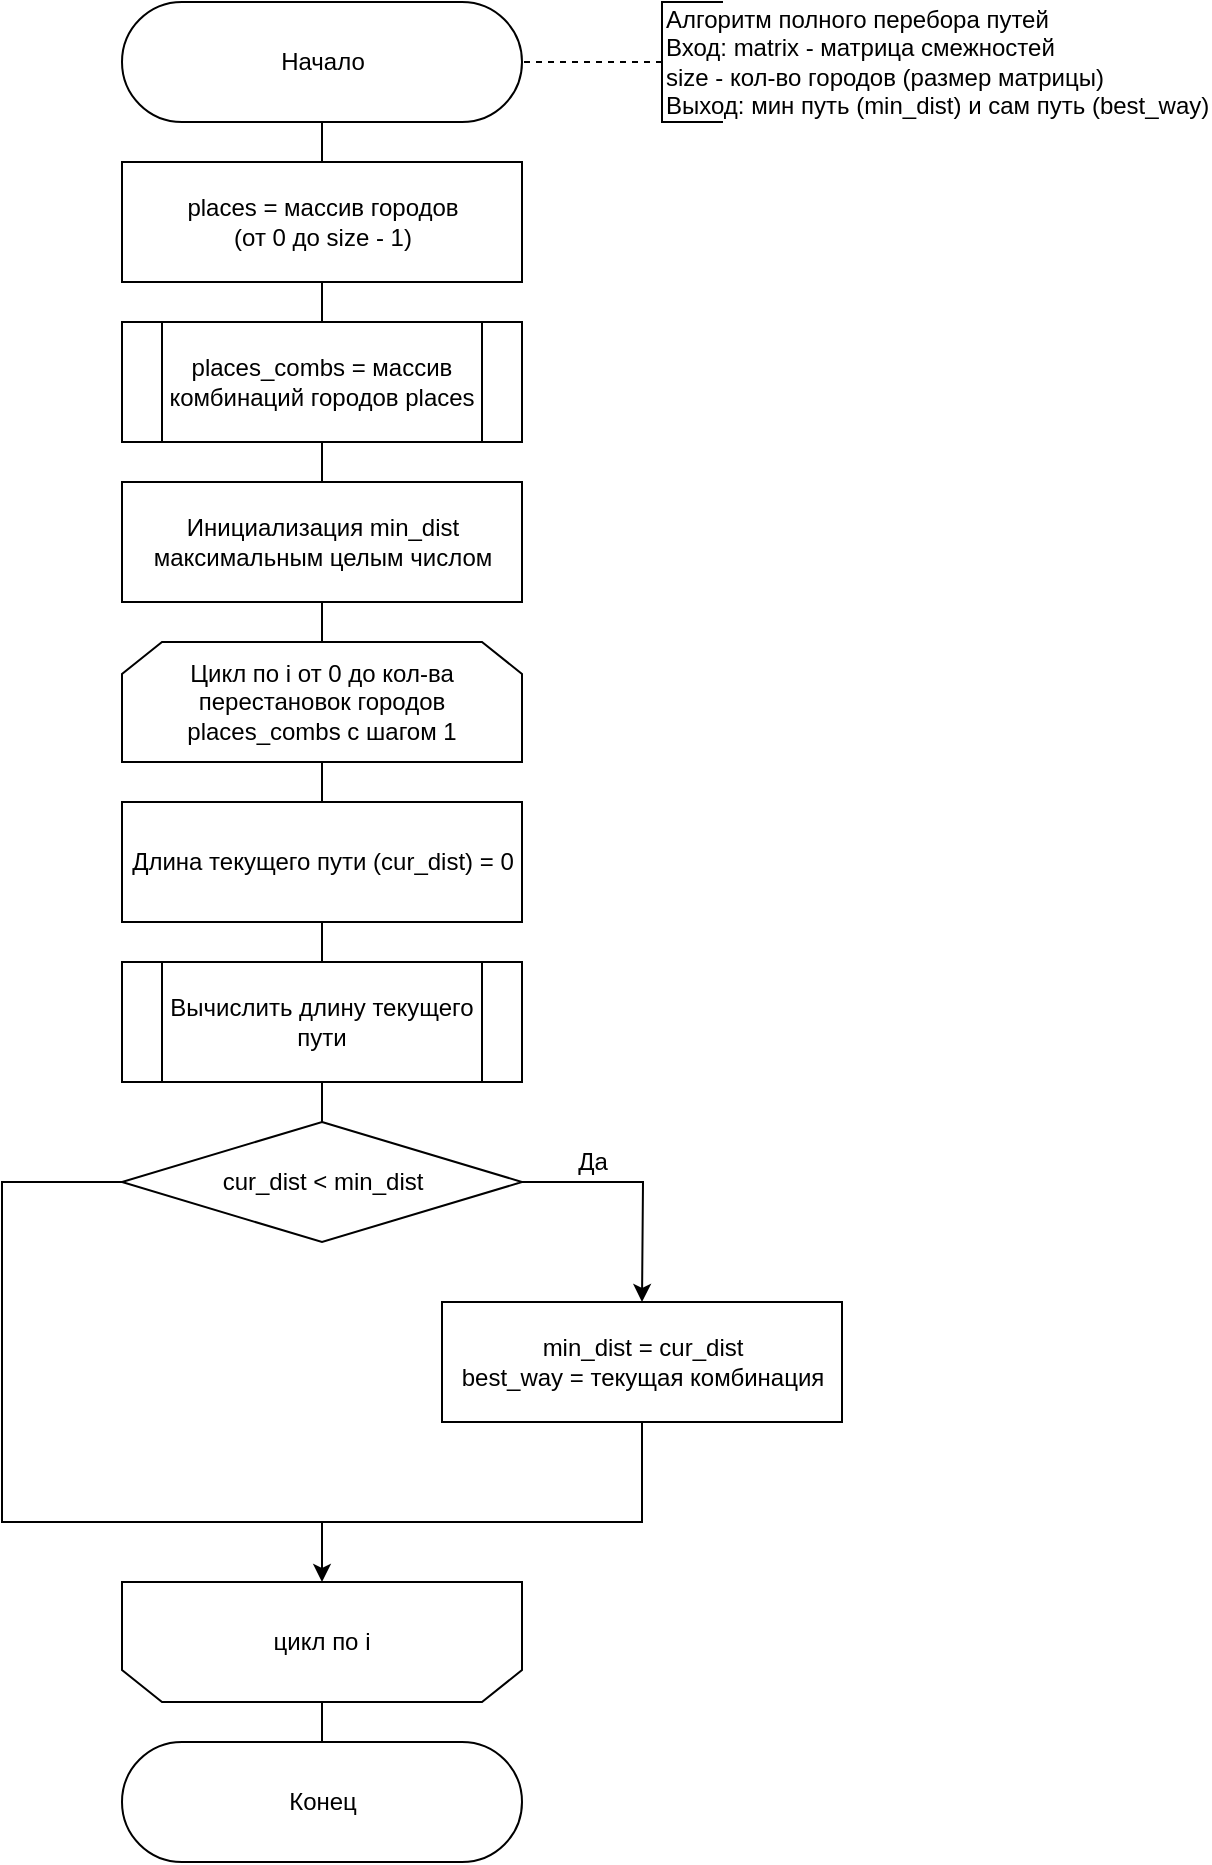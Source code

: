 <mxfile version="22.1.2" type="device" pages="5">
  <diagram id="QM2p47kPDZQZnexqTIiv" name="full">
    <mxGraphModel dx="1620" dy="843" grid="1" gridSize="10" guides="1" tooltips="1" connect="1" arrows="1" fold="1" page="1" pageScale="1" pageWidth="1654" pageHeight="2336" math="0" shadow="0">
      <root>
        <mxCell id="0" />
        <mxCell id="1" parent="0" />
        <mxCell id="29" style="edgeStyle=none;html=1;exitX=0.5;exitY=0.5;exitDx=0;exitDy=30;exitPerimeter=0;entryX=0.5;entryY=0;entryDx=0;entryDy=0;endArrow=none;endFill=0;" parent="1" source="3" target="28" edge="1">
          <mxGeometry relative="1" as="geometry" />
        </mxCell>
        <mxCell id="3" value="Начало" style="html=1;dashed=0;whitespace=wrap;shape=mxgraph.dfd.start" parent="1" vertex="1">
          <mxGeometry x="860" y="120" width="200" height="60" as="geometry" />
        </mxCell>
        <mxCell id="6" value="" style="edgeStyle=orthogonalEdgeStyle;rounded=0;orthogonalLoop=1;jettySize=auto;html=1;endArrow=none;endFill=0;dashed=1;" parent="1" source="7" target="3" edge="1">
          <mxGeometry relative="1" as="geometry" />
        </mxCell>
        <mxCell id="7" value="&lt;span style=&quot;font-family: &amp;quot;helvetica&amp;quot;&quot;&gt;Алгоритм полного перебора путей&lt;/span&gt;&lt;br style=&quot;font-family: &amp;quot;helvetica&amp;quot;&quot;&gt;&lt;span style=&quot;font-family: &amp;quot;helvetica&amp;quot;&quot;&gt;Вход: matrix - матрица смежностей&lt;/span&gt;&lt;br style=&quot;font-family: &amp;quot;helvetica&amp;quot;&quot;&gt;&lt;span style=&quot;font-family: &amp;quot;helvetica&amp;quot; ; text-align: center&quot;&gt;size&lt;/span&gt;&lt;span style=&quot;font-family: &amp;quot;helvetica&amp;quot;&quot;&gt;&amp;nbsp;- кол-во городов (размер матрицы)&lt;/span&gt;&lt;br style=&quot;font-family: &amp;quot;helvetica&amp;quot;&quot;&gt;&lt;span style=&quot;font-family: &amp;quot;helvetica&amp;quot;&quot;&gt;Выход: мин путь (min_dist) и сам путь (best_way)&lt;/span&gt;" style="html=1;dashed=0;whitespace=wrap;shape=partialRectangle;right=0;align=left;" parent="1" vertex="1">
          <mxGeometry x="1130" y="120" width="30" height="60" as="geometry" />
        </mxCell>
        <mxCell id="162" style="edgeStyle=none;html=1;exitX=0.5;exitY=1;exitDx=0;exitDy=0;entryX=0.5;entryY=0;entryDx=0;entryDy=0;endArrow=none;endFill=0;" parent="1" source="21" edge="1">
          <mxGeometry relative="1" as="geometry">
            <mxPoint x="960" y="520" as="targetPoint" />
          </mxGeometry>
        </mxCell>
        <mxCell id="21" value="Цикл по i от 0 до кол-ва перестановок городов places_combs с шагом 1" style="shape=loopLimit;whiteSpace=wrap;html=1;direction=east" parent="1" vertex="1">
          <mxGeometry x="860" y="440" width="200" height="60" as="geometry" />
        </mxCell>
        <mxCell id="165" style="edgeStyle=orthogonalEdgeStyle;html=1;exitX=0.5;exitY=1;exitDx=0;exitDy=0;entryX=0.5;entryY=0;entryDx=0;entryDy=0;endArrow=none;endFill=0;rounded=0;" parent="1" source="24" target="155" edge="1">
          <mxGeometry relative="1" as="geometry" />
        </mxCell>
        <mxCell id="24" value="Вычислить длину текущего&lt;br&gt;пути" style="shape=process;whiteSpace=wrap;html=1;backgroundOutline=1;" parent="1" vertex="1">
          <mxGeometry x="860" y="600" width="200" height="60" as="geometry" />
        </mxCell>
        <mxCell id="77" style="edgeStyle=none;html=1;exitX=0.5;exitY=1;exitDx=0;exitDy=0;entryX=0.5;entryY=0;entryDx=0;entryDy=0;endArrow=none;endFill=0;" parent="1" source="28" target="76" edge="1">
          <mxGeometry relative="1" as="geometry" />
        </mxCell>
        <mxCell id="28" value="places = массив городов &lt;br&gt;(от 0 до size - 1)" style="html=1;dashed=0;whitespace=wrap;" parent="1" vertex="1">
          <mxGeometry x="860" y="200" width="200" height="60" as="geometry" />
        </mxCell>
        <mxCell id="31" value="цикл по i" style="shape=loopLimit;whiteSpace=wrap;html=1;strokeWidth=1;direction=west;" parent="1" vertex="1">
          <mxGeometry x="860" y="910" width="200" height="60" as="geometry" />
        </mxCell>
        <mxCell id="46" style="edgeStyle=none;html=1;exitX=0.5;exitY=0;exitDx=0;exitDy=0;entryX=0.5;entryY=0.5;entryDx=0;entryDy=-30;entryPerimeter=0;endArrow=none;endFill=0;" parent="1" target="45" edge="1">
          <mxGeometry relative="1" as="geometry">
            <mxPoint x="960" y="970" as="sourcePoint" />
          </mxGeometry>
        </mxCell>
        <mxCell id="45" value="Конец" style="html=1;dashed=0;whitespace=wrap;shape=mxgraph.dfd.start" parent="1" vertex="1">
          <mxGeometry x="860" y="990" width="200" height="60" as="geometry" />
        </mxCell>
        <mxCell id="80" style="edgeStyle=none;html=1;exitX=0.5;exitY=1;exitDx=0;exitDy=0;entryX=0.5;entryY=0;entryDx=0;entryDy=0;endArrow=none;endFill=0;" parent="1" source="76" target="78" edge="1">
          <mxGeometry relative="1" as="geometry" />
        </mxCell>
        <mxCell id="76" value="places_combs = массив&lt;br&gt;комбинаций городов places" style="shape=process;whiteSpace=wrap;html=1;backgroundOutline=1;" parent="1" vertex="1">
          <mxGeometry x="860" y="280" width="200" height="60" as="geometry" />
        </mxCell>
        <mxCell id="81" style="edgeStyle=none;html=1;exitX=0.5;exitY=1;exitDx=0;exitDy=0;endArrow=none;endFill=0;entryX=0.5;entryY=0;entryDx=0;entryDy=0;" parent="1" source="78" target="21" edge="1">
          <mxGeometry relative="1" as="geometry">
            <mxPoint x="960" y="430" as="targetPoint" />
          </mxGeometry>
        </mxCell>
        <mxCell id="78" value="Инициализация min_dist &lt;br&gt;максимальным целым числом" style="html=1;dashed=0;whitespace=wrap;" parent="1" vertex="1">
          <mxGeometry x="860" y="360" width="200" height="60" as="geometry" />
        </mxCell>
        <mxCell id="85" style="edgeStyle=none;html=1;exitX=0.5;exitY=1;exitDx=0;exitDy=0;entryX=0.5;entryY=0;entryDx=0;entryDy=0;endArrow=none;endFill=0;" parent="1" source="82" target="24" edge="1">
          <mxGeometry relative="1" as="geometry" />
        </mxCell>
        <mxCell id="82" value="Длина текущего пути (cur_dist) = 0" style="html=1;dashed=0;whitespace=wrap;" parent="1" vertex="1">
          <mxGeometry x="860" y="520" width="200" height="60" as="geometry" />
        </mxCell>
        <mxCell id="154" style="edgeStyle=orthogonalEdgeStyle;rounded=0;orthogonalLoop=1;jettySize=auto;html=1;exitX=1;exitY=0.5;exitDx=0;exitDy=0;endArrow=classic;endFill=1;" parent="1" source="155" edge="1">
          <mxGeometry relative="1" as="geometry">
            <mxPoint x="1120" y="770" as="targetPoint" />
          </mxGeometry>
        </mxCell>
        <mxCell id="159" style="edgeStyle=orthogonalEdgeStyle;html=1;exitX=0;exitY=0.5;exitDx=0;exitDy=0;endArrow=none;endFill=0;rounded=0;" parent="1" source="155" edge="1">
          <mxGeometry relative="1" as="geometry">
            <mxPoint x="960" y="880" as="targetPoint" />
            <Array as="points">
              <mxPoint x="800" y="710" />
              <mxPoint x="800" y="880" />
              <mxPoint x="960" y="880" />
            </Array>
          </mxGeometry>
        </mxCell>
        <mxCell id="155" value="cur_dist &amp;lt; min_dist" style="shape=rhombus;html=1;dashed=0;whitespace=wrap;perimeter=rhombusPerimeter;" parent="1" vertex="1">
          <mxGeometry x="860" y="680" width="200" height="60" as="geometry" />
        </mxCell>
        <mxCell id="156" value="Да" style="text;html=1;align=center;verticalAlign=middle;resizable=0;points=[];autosize=1;strokeColor=none;" parent="1" vertex="1">
          <mxGeometry x="1080" y="690" width="30" height="20" as="geometry" />
        </mxCell>
        <mxCell id="160" style="edgeStyle=orthogonalEdgeStyle;rounded=0;html=1;exitX=0.5;exitY=1;exitDx=0;exitDy=0;endArrow=classic;endFill=1;entryX=0.5;entryY=1;entryDx=0;entryDy=0;" parent="1" source="157" target="31" edge="1">
          <mxGeometry relative="1" as="geometry">
            <mxPoint x="960" y="880" as="targetPoint" />
            <Array as="points">
              <mxPoint x="1120" y="880" />
              <mxPoint x="960" y="880" />
            </Array>
          </mxGeometry>
        </mxCell>
        <mxCell id="157" value="min_dist = cur_dist&lt;br&gt;best_way = текущая комбинация" style="html=1;dashed=0;whitespace=wrap;" parent="1" vertex="1">
          <mxGeometry x="1020" y="770" width="200" height="60" as="geometry" />
        </mxCell>
        <mxCell id="163" style="edgeStyle=none;html=1;exitX=0.5;exitY=1;exitDx=0;exitDy=0;entryX=0.5;entryY=0;entryDx=0;entryDy=0;endArrow=none;endFill=0;" parent="1" target="82" edge="1">
          <mxGeometry relative="1" as="geometry">
            <mxPoint x="960" y="500" as="sourcePoint" />
          </mxGeometry>
        </mxCell>
      </root>
    </mxGraphModel>
  </diagram>
  <diagram id="nOsLOBVM3_H9KkAv3f1h" name="ant">
    <mxGraphModel dx="1620" dy="843" grid="1" gridSize="10" guides="1" tooltips="1" connect="1" arrows="1" fold="1" page="1" pageScale="1" pageWidth="1100" pageHeight="850" math="0" shadow="0">
      <root>
        <mxCell id="0" />
        <mxCell id="1" parent="0" />
        <mxCell id="U7Z_r0326Rt2GKxeFrQM-2" style="edgeStyle=none;html=1;exitX=0.5;exitY=0.5;exitDx=0;exitDy=30;exitPerimeter=0;entryX=0.5;entryY=0;entryDx=0;entryDy=0;endArrow=none;endFill=0;" edge="1" parent="1" source="U7Z_r0326Rt2GKxeFrQM-3" target="U7Z_r0326Rt2GKxeFrQM-7">
          <mxGeometry relative="1" as="geometry" />
        </mxCell>
        <mxCell id="U7Z_r0326Rt2GKxeFrQM-3" value="Начало" style="html=1;dashed=0;whitespace=wrap;shape=mxgraph.dfd.start" vertex="1" parent="1">
          <mxGeometry x="100" y="50" width="200" height="60" as="geometry" />
        </mxCell>
        <mxCell id="U7Z_r0326Rt2GKxeFrQM-4" value="" style="edgeStyle=orthogonalEdgeStyle;rounded=0;orthogonalLoop=1;jettySize=auto;html=1;endArrow=none;endFill=0;dashed=1;" edge="1" parent="1" source="U7Z_r0326Rt2GKxeFrQM-5" target="U7Z_r0326Rt2GKxeFrQM-3">
          <mxGeometry relative="1" as="geometry" />
        </mxCell>
        <mxCell id="U7Z_r0326Rt2GKxeFrQM-5" value="Муравьиный алгоритм&lt;br&gt;Вход: matrix - матрица смежностей,&amp;nbsp;size - кол-во &lt;br&gt;городов (размер матрицы),&amp;nbsp;коэф alpha, beta, &lt;br&gt;evoparation_k, кол-во дней (days), e - кол-во элит.&lt;br&gt;Выход: мин путь (min_dist) и сам путь (best_way)" style="html=1;dashed=0;whitespace=wrap;shape=partialRectangle;right=0;align=left;" vertex="1" parent="1">
          <mxGeometry x="370" y="40" width="30" height="80" as="geometry" />
        </mxCell>
        <mxCell id="U7Z_r0326Rt2GKxeFrQM-6" style="edgeStyle=none;html=1;exitX=0.5;exitY=1;exitDx=0;exitDy=0;entryX=0.5;entryY=0;entryDx=0;entryDy=0;endArrow=none;endFill=0;" edge="1" parent="1" source="U7Z_r0326Rt2GKxeFrQM-7">
          <mxGeometry relative="1" as="geometry">
            <mxPoint x="200" y="230" as="targetPoint" />
          </mxGeometry>
        </mxCell>
        <mxCell id="U7Z_r0326Rt2GKxeFrQM-7" value="Вычислить q" style="shape=process;whiteSpace=wrap;html=1;backgroundOutline=1;" vertex="1" parent="1">
          <mxGeometry x="100" y="140" width="200" height="60" as="geometry" />
        </mxCell>
        <mxCell id="U7Z_r0326Rt2GKxeFrQM-8" value="" style="edgeStyle=orthogonalEdgeStyle;rounded=0;orthogonalLoop=1;jettySize=auto;html=1;endArrow=none;endFill=0;dashed=1;" edge="1" parent="1" source="U7Z_r0326Rt2GKxeFrQM-9">
          <mxGeometry relative="1" as="geometry">
            <mxPoint x="300" y="170" as="targetPoint" />
          </mxGeometry>
        </mxCell>
        <mxCell id="U7Z_r0326Rt2GKxeFrQM-9" value="calc_q(matrix,&amp;nbsp;&lt;span style=&quot;text-align: center&quot;&gt;places&lt;/span&gt;)&lt;br&gt;Вычисляет сумму недиагональных элементов матрицы &lt;br&gt;смежностей (matrix) и делит на их количество" style="html=1;dashed=0;whitespace=wrap;shape=partialRectangle;right=0;align=left;" vertex="1" parent="1">
          <mxGeometry x="370" y="140" width="30" height="60" as="geometry" />
        </mxCell>
        <mxCell id="U7Z_r0326Rt2GKxeFrQM-10" style="edgeStyle=orthogonalEdgeStyle;html=1;exitX=0.5;exitY=1;exitDx=0;exitDy=0;entryX=0.5;entryY=0;entryDx=0;entryDy=0;endArrow=none;endFill=0;rounded=0;" edge="1" parent="1" source="U7Z_r0326Rt2GKxeFrQM-11" target="U7Z_r0326Rt2GKxeFrQM-15">
          <mxGeometry relative="1" as="geometry" />
        </mxCell>
        <mxCell id="U7Z_r0326Rt2GKxeFrQM-11" value="Инициализация min_dist&lt;br style=&quot;border-color: var(--border-color);&quot;&gt;максимальным целым числом" style="html=1;dashed=0;whitespace=wrap;" vertex="1" parent="1">
          <mxGeometry x="100" y="230" width="200" height="60" as="geometry" />
        </mxCell>
        <mxCell id="U7Z_r0326Rt2GKxeFrQM-12" style="edgeStyle=orthogonalEdgeStyle;rounded=0;html=1;exitX=0.5;exitY=1;exitDx=0;exitDy=0;entryX=0.5;entryY=0;entryDx=0;entryDy=0;endArrow=none;endFill=0;" edge="1" parent="1" source="U7Z_r0326Rt2GKxeFrQM-13" target="U7Z_r0326Rt2GKxeFrQM-21">
          <mxGeometry relative="1" as="geometry" />
        </mxCell>
        <mxCell id="U7Z_r0326Rt2GKxeFrQM-13" value="Получить матрицу видимости&lt;br&gt;(visibility)" style="shape=process;whiteSpace=wrap;html=1;backgroundOutline=1;" vertex="1" parent="1">
          <mxGeometry x="100" y="410" width="200" height="60" as="geometry" />
        </mxCell>
        <mxCell id="U7Z_r0326Rt2GKxeFrQM-14" style="edgeStyle=orthogonalEdgeStyle;rounded=0;html=1;exitX=0.5;exitY=1;exitDx=0;exitDy=0;entryX=0.5;entryY=0;entryDx=0;entryDy=0;endArrow=none;endFill=0;" edge="1" parent="1" source="U7Z_r0326Rt2GKxeFrQM-15" target="U7Z_r0326Rt2GKxeFrQM-13">
          <mxGeometry relative="1" as="geometry" />
        </mxCell>
        <mxCell id="U7Z_r0326Rt2GKxeFrQM-15" value="Получить матрицу феромонов&lt;br&gt;(pheromones)" style="shape=process;whiteSpace=wrap;html=1;backgroundOutline=1;" vertex="1" parent="1">
          <mxGeometry x="100" y="320" width="200" height="60" as="geometry" />
        </mxCell>
        <mxCell id="U7Z_r0326Rt2GKxeFrQM-16" value="" style="edgeStyle=orthogonalEdgeStyle;rounded=0;orthogonalLoop=1;jettySize=auto;html=1;endArrow=none;endFill=0;dashed=1;" edge="1" parent="1" source="U7Z_r0326Rt2GKxeFrQM-17">
          <mxGeometry relative="1" as="geometry">
            <mxPoint x="300" y="350" as="targetPoint" />
          </mxGeometry>
        </mxCell>
        <mxCell id="U7Z_r0326Rt2GKxeFrQM-17" value="get_pheromones(&lt;span style=&quot;text-align: center&quot;&gt;places&lt;/span&gt;)&lt;br&gt;Вычисляет матрицу феромонов&lt;br&gt;(все элементы, кроме диагональных, равны 1)" style="html=1;dashed=0;whitespace=wrap;shape=partialRectangle;right=0;align=left;" vertex="1" parent="1">
          <mxGeometry x="370" y="320" width="30" height="60" as="geometry" />
        </mxCell>
        <mxCell id="U7Z_r0326Rt2GKxeFrQM-18" value="get_vivbility(matrix,&amp;nbsp;&lt;span style=&quot;text-align: center&quot;&gt;places&lt;/span&gt;)&lt;br&gt;Вычисляет матрицу видимости&lt;br&gt;(все элементы, кроме диагональных, равны&lt;br&gt;1 / matrix[i][j])" style="html=1;dashed=0;whitespace=wrap;shape=partialRectangle;right=0;align=left;" vertex="1" parent="1">
          <mxGeometry x="370" y="410" width="30" height="60" as="geometry" />
        </mxCell>
        <mxCell id="U7Z_r0326Rt2GKxeFrQM-19" value="" style="edgeStyle=orthogonalEdgeStyle;rounded=0;orthogonalLoop=1;jettySize=auto;html=1;endArrow=none;endFill=0;dashed=1;" edge="1" parent="1" source="U7Z_r0326Rt2GKxeFrQM-18">
          <mxGeometry relative="1" as="geometry">
            <mxPoint x="300" y="440" as="targetPoint" />
          </mxGeometry>
        </mxCell>
        <mxCell id="U7Z_r0326Rt2GKxeFrQM-20" style="edgeStyle=orthogonalEdgeStyle;rounded=0;html=1;exitX=0.5;exitY=1;exitDx=0;exitDy=0;entryX=0.5;entryY=0;entryDx=0;entryDy=0;endArrow=none;endFill=0;" edge="1" parent="1" source="U7Z_r0326Rt2GKxeFrQM-21" target="U7Z_r0326Rt2GKxeFrQM-23">
          <mxGeometry relative="1" as="geometry" />
        </mxCell>
        <mxCell id="U7Z_r0326Rt2GKxeFrQM-21" value="ants = places&lt;br&gt;(кол-во муравьев = кол-ву городов)" style="html=1;dashed=0;whitespace=wrap;" vertex="1" parent="1">
          <mxGeometry x="100" y="500" width="200" height="60" as="geometry" />
        </mxCell>
        <mxCell id="U7Z_r0326Rt2GKxeFrQM-22" style="edgeStyle=orthogonalEdgeStyle;rounded=0;html=1;exitX=0.5;exitY=1;exitDx=0;exitDy=0;endArrow=none;endFill=0;" edge="1" parent="1" source="U7Z_r0326Rt2GKxeFrQM-23">
          <mxGeometry relative="1" as="geometry">
            <mxPoint x="200" y="680" as="targetPoint" />
          </mxGeometry>
        </mxCell>
        <mxCell id="U7Z_r0326Rt2GKxeFrQM-23" value="Цикл по day от 0 до days&lt;br&gt;с шагом 1" style="shape=loopLimit;whiteSpace=wrap;html=1;direction=east" vertex="1" parent="1">
          <mxGeometry x="100" y="590" width="200" height="60" as="geometry" />
        </mxCell>
        <mxCell id="U7Z_r0326Rt2GKxeFrQM-24" style="edgeStyle=orthogonalEdgeStyle;rounded=0;html=1;exitX=0.5;exitY=1;exitDx=0;exitDy=0;endArrow=none;endFill=0;" edge="1" parent="1" source="U7Z_r0326Rt2GKxeFrQM-25">
          <mxGeometry relative="1" as="geometry">
            <mxPoint x="200" y="770" as="targetPoint" />
          </mxGeometry>
        </mxCell>
        <mxCell id="U7Z_r0326Rt2GKxeFrQM-25" value="Инициализация текущего пути&lt;br&gt;route = [города от 0 до places]" style="html=1;dashed=0;whitespace=wrap;" vertex="1" parent="1">
          <mxGeometry x="100" y="680" width="200" height="60" as="geometry" />
        </mxCell>
        <mxCell id="U7Z_r0326Rt2GKxeFrQM-26" style="edgeStyle=orthogonalEdgeStyle;rounded=0;html=1;exitX=0.5;exitY=1;exitDx=0;exitDy=0;entryX=0.5;entryY=0;entryDx=0;entryDy=0;endArrow=none;endFill=0;" edge="1" parent="1" source="U7Z_r0326Rt2GKxeFrQM-27" target="U7Z_r0326Rt2GKxeFrQM-29">
          <mxGeometry relative="1" as="geometry" />
        </mxCell>
        <mxCell id="U7Z_r0326Rt2GKxeFrQM-27" value="Инициализация массив посещенных городов (visited) &lt;br&gt;для каждого муравья" style="shape=process;whiteSpace=wrap;html=1;backgroundOutline=1;" vertex="1" parent="1">
          <mxGeometry x="100" y="770" width="200" height="60" as="geometry" />
        </mxCell>
        <mxCell id="U7Z_r0326Rt2GKxeFrQM-28" style="edgeStyle=orthogonalEdgeStyle;rounded=0;html=1;exitX=0.5;exitY=1;exitDx=0;exitDy=0;entryX=0.5;entryY=0;entryDx=0;entryDy=0;endArrow=none;endFill=0;" edge="1" parent="1" source="U7Z_r0326Rt2GKxeFrQM-29">
          <mxGeometry relative="1" as="geometry">
            <mxPoint x="200" y="950" as="targetPoint" />
          </mxGeometry>
        </mxCell>
        <mxCell id="U7Z_r0326Rt2GKxeFrQM-29" value="Цикл по ant от 0 до ants&lt;br&gt;с шагом 1" style="shape=loopLimit;whiteSpace=wrap;html=1;direction=east" vertex="1" parent="1">
          <mxGeometry x="100" y="860" width="200" height="60" as="geometry" />
        </mxCell>
        <mxCell id="U7Z_r0326Rt2GKxeFrQM-30" value="A" style="shape=ellipse;html=1;dashed=0;whitespace=wrap;aspect=fixed;perimeter=ellipsePerimeter;" vertex="1" parent="1">
          <mxGeometry x="175" y="950" width="50" height="50" as="geometry" />
        </mxCell>
      </root>
    </mxGraphModel>
  </diagram>
  <diagram id="JmT5S8owxXh1DEagSZTw" name="ant2">
    <mxGraphModel dx="1620" dy="843" grid="1" gridSize="10" guides="1" tooltips="1" connect="1" arrows="1" fold="1" page="1" pageScale="1" pageWidth="1100" pageHeight="850" math="0" shadow="0">
      <root>
        <mxCell id="0" />
        <mxCell id="1" parent="0" />
        <mxCell id="a72QhnOHlw5NF_-UshtM-2" style="edgeStyle=orthogonalEdgeStyle;rounded=0;html=1;exitX=0.5;exitY=1;exitDx=0;exitDy=0;entryX=0.5;entryY=0;entryDx=0;entryDy=0;endArrow=none;endFill=0;" edge="1" parent="1" target="a72QhnOHlw5NF_-UshtM-4">
          <mxGeometry relative="1" as="geometry">
            <mxPoint x="200" y="550" as="sourcePoint" />
          </mxGeometry>
        </mxCell>
        <mxCell id="a72QhnOHlw5NF_-UshtM-3" style="edgeStyle=orthogonalEdgeStyle;rounded=0;html=1;exitX=0.5;exitY=1;exitDx=0;exitDy=0;endArrow=none;endFill=0;" edge="1" parent="1" source="a72QhnOHlw5NF_-UshtM-4">
          <mxGeometry relative="1" as="geometry">
            <mxPoint x="200" y="670" as="targetPoint" />
          </mxGeometry>
        </mxCell>
        <mxCell id="a72QhnOHlw5NF_-UshtM-4" value="Цикл пока массив посещенных городов (visited) не заполнен&amp;nbsp;" style="shape=loopLimit;whiteSpace=wrap;html=1;direction=east" vertex="1" parent="1">
          <mxGeometry x="100" y="580" width="200" height="60" as="geometry" />
        </mxCell>
        <mxCell id="a72QhnOHlw5NF_-UshtM-5" style="edgeStyle=orthogonalEdgeStyle;html=1;exitX=0.5;exitY=1;exitDx=0;exitDy=0;entryX=0.5;entryY=0;entryDx=0;entryDy=0;rounded=0;endArrow=none;endFill=0;" edge="1" parent="1" source="a72QhnOHlw5NF_-UshtM-6" target="a72QhnOHlw5NF_-UshtM-10">
          <mxGeometry relative="1" as="geometry" />
        </mxCell>
        <mxCell id="a72QhnOHlw5NF_-UshtM-6" value="Массив вероятностей перехода из текущего города в непосещенный&lt;br&gt;pk" style="shape=process;whiteSpace=wrap;html=1;backgroundOutline=1;" vertex="1" parent="1">
          <mxGeometry x="100" y="670" width="200" height="60" as="geometry" />
        </mxCell>
        <mxCell id="a72QhnOHlw5NF_-UshtM-7" value="find_posibilyties(pheromones, visiblity, visited, places, ant, alpha, beta)&lt;br&gt;Находит вероятность перехода в &lt;br&gt;каждый непосещенный город по формуле" style="html=1;dashed=0;whitespace=wrap;shape=partialRectangle;right=0;align=left;" vertex="1" parent="1">
          <mxGeometry x="370" y="670" width="30" height="60" as="geometry" />
        </mxCell>
        <mxCell id="a72QhnOHlw5NF_-UshtM-8" value="" style="edgeStyle=orthogonalEdgeStyle;rounded=0;orthogonalLoop=1;jettySize=auto;html=1;endArrow=none;endFill=0;dashed=1;entryX=1;entryY=0.5;entryDx=0;entryDy=0;" edge="1" parent="1" source="a72QhnOHlw5NF_-UshtM-7" target="a72QhnOHlw5NF_-UshtM-6">
          <mxGeometry relative="1" as="geometry">
            <mxPoint x="310" y="700" as="targetPoint" />
          </mxGeometry>
        </mxCell>
        <mxCell id="a72QhnOHlw5NF_-UshtM-9" style="edgeStyle=orthogonalEdgeStyle;rounded=0;html=1;exitX=0.5;exitY=1;exitDx=0;exitDy=0;entryX=0.5;entryY=0;entryDx=0;entryDy=0;endArrow=none;endFill=0;" edge="1" parent="1" source="a72QhnOHlw5NF_-UshtM-10" target="a72QhnOHlw5NF_-UshtM-12">
          <mxGeometry relative="1" as="geometry" />
        </mxCell>
        <mxCell id="a72QhnOHlw5NF_-UshtM-10" value="chosen_place =&amp;nbsp;&lt;br&gt;&lt;span style=&quot;text-align: left&quot;&gt;choose_next_place(pk)&lt;/span&gt;&amp;nbsp;" style="shape=process;whiteSpace=wrap;html=1;backgroundOutline=1;" vertex="1" parent="1">
          <mxGeometry x="100" y="760" width="200" height="60" as="geometry" />
        </mxCell>
        <mxCell id="a72QhnOHlw5NF_-UshtM-11" style="edgeStyle=orthogonalEdgeStyle;rounded=0;html=1;exitX=0.5;exitY=1;exitDx=0;exitDy=0;entryX=0.5;entryY=1;entryDx=0;entryDy=0;endArrow=none;endFill=0;" edge="1" parent="1" source="a72QhnOHlw5NF_-UshtM-12" target="a72QhnOHlw5NF_-UshtM-14">
          <mxGeometry relative="1" as="geometry" />
        </mxCell>
        <mxCell id="a72QhnOHlw5NF_-UshtM-12" value="Добавить выбранный город&lt;br&gt;в массив посещенных городов&lt;br&gt;для текущего муравья" style="html=1;dashed=0;whitespace=wrap;" vertex="1" parent="1">
          <mxGeometry x="100" y="850" width="200" height="60" as="geometry" />
        </mxCell>
        <mxCell id="a72QhnOHlw5NF_-UshtM-13" style="edgeStyle=orthogonalEdgeStyle;rounded=0;html=1;exitX=0.5;exitY=0;exitDx=0;exitDy=0;entryX=0.5;entryY=0;entryDx=0;entryDy=0;endArrow=none;endFill=0;" edge="1" parent="1" source="a72QhnOHlw5NF_-UshtM-14">
          <mxGeometry relative="1" as="geometry">
            <mxPoint x="200" y="1030" as="targetPoint" />
          </mxGeometry>
        </mxCell>
        <mxCell id="a72QhnOHlw5NF_-UshtM-14" value="Цикл пока массив посещенных городов (visited) не заполнен&amp;nbsp;" style="shape=loopLimit;whiteSpace=wrap;html=1;strokeWidth=1;direction=west;" vertex="1" parent="1">
          <mxGeometry x="100" y="940" width="200" height="60" as="geometry" />
        </mxCell>
        <mxCell id="a72QhnOHlw5NF_-UshtM-15" value="choose_next_place(pk)&lt;br&gt;Рандомно выбирает, в какой город&lt;br&gt;будет совершен переход" style="html=1;dashed=0;whitespace=wrap;shape=partialRectangle;right=0;align=left;" vertex="1" parent="1">
          <mxGeometry x="370" y="760" width="30" height="60" as="geometry" />
        </mxCell>
        <mxCell id="a72QhnOHlw5NF_-UshtM-16" value="" style="edgeStyle=orthogonalEdgeStyle;rounded=0;orthogonalLoop=1;jettySize=auto;html=1;endArrow=none;endFill=0;dashed=1;entryX=1;entryY=0.5;entryDx=0;entryDy=0;" edge="1" parent="1" source="a72QhnOHlw5NF_-UshtM-15" target="a72QhnOHlw5NF_-UshtM-10">
          <mxGeometry relative="1" as="geometry">
            <mxPoint x="310" y="790" as="targetPoint" />
          </mxGeometry>
        </mxCell>
        <mxCell id="a72QhnOHlw5NF_-UshtM-17" style="edgeStyle=orthogonalEdgeStyle;rounded=0;html=1;exitX=0.5;exitY=1;exitDx=0;exitDy=0;entryX=0.5;entryY=0;entryDx=0;entryDy=0;endArrow=none;endFill=0;" edge="1" parent="1" target="a72QhnOHlw5NF_-UshtM-20">
          <mxGeometry relative="1" as="geometry">
            <mxPoint x="200" y="1000" as="sourcePoint" />
          </mxGeometry>
        </mxCell>
        <mxCell id="a72QhnOHlw5NF_-UshtM-19" style="edgeStyle=orthogonalEdgeStyle;rounded=0;html=1;exitX=0.5;exitY=1;exitDx=0;exitDy=0;entryX=0.5;entryY=0;entryDx=0;entryDy=0;endArrow=none;endFill=0;" edge="1" parent="1" source="a72QhnOHlw5NF_-UshtM-20" target="a72QhnOHlw5NF_-UshtM-26">
          <mxGeometry relative="1" as="geometry" />
        </mxCell>
        <mxCell id="a72QhnOHlw5NF_-UshtM-20" value="cur_length = calc_length(matrix, visited[ant])" style="shape=process;whiteSpace=wrap;html=1;backgroundOutline=1;" vertex="1" parent="1">
          <mxGeometry x="100" y="1030" width="200" height="60" as="geometry" />
        </mxCell>
        <mxCell id="a72QhnOHlw5NF_-UshtM-21" style="edgeStyle=orthogonalEdgeStyle;rounded=0;html=1;exitX=0.5;exitY=0;exitDx=0;exitDy=0;entryX=0.5;entryY=0;entryDx=0;entryDy=0;endArrow=none;endFill=0;" edge="1" parent="1" source="a72QhnOHlw5NF_-UshtM-22" target="a72QhnOHlw5NF_-UshtM-31">
          <mxGeometry relative="1" as="geometry" />
        </mxCell>
        <mxCell id="a72QhnOHlw5NF_-UshtM-22" value="цикл по ant" style="shape=loopLimit;whiteSpace=wrap;html=1;strokeWidth=1;direction=west;" vertex="1" parent="1">
          <mxGeometry x="100" y="1350" width="200" height="60" as="geometry" />
        </mxCell>
        <mxCell id="a72QhnOHlw5NF_-UshtM-23" value="Конец" style="html=1;dashed=0;whitespace=wrap;shape=mxgraph.dfd.start" vertex="1" parent="1">
          <mxGeometry x="100" y="1710" width="200" height="60" as="geometry" />
        </mxCell>
        <mxCell id="a72QhnOHlw5NF_-UshtM-24" style="edgeStyle=orthogonalEdgeStyle;rounded=0;orthogonalLoop=1;jettySize=auto;html=1;exitX=1;exitY=0.5;exitDx=0;exitDy=0;endArrow=classic;endFill=1;" edge="1" parent="1" source="a72QhnOHlw5NF_-UshtM-26">
          <mxGeometry relative="1" as="geometry">
            <mxPoint x="360" y="1210" as="targetPoint" />
          </mxGeometry>
        </mxCell>
        <mxCell id="a72QhnOHlw5NF_-UshtM-25" style="edgeStyle=orthogonalEdgeStyle;html=1;exitX=0;exitY=0.5;exitDx=0;exitDy=0;endArrow=none;endFill=0;rounded=0;" edge="1" parent="1" source="a72QhnOHlw5NF_-UshtM-26">
          <mxGeometry relative="1" as="geometry">
            <mxPoint x="200" y="1320" as="targetPoint" />
            <Array as="points">
              <mxPoint x="40" y="1150" />
              <mxPoint x="40" y="1320" />
              <mxPoint x="200" y="1320" />
            </Array>
          </mxGeometry>
        </mxCell>
        <mxCell id="a72QhnOHlw5NF_-UshtM-26" value="cur_length &amp;lt; min_length" style="shape=rhombus;html=1;dashed=0;whitespace=wrap;perimeter=rhombusPerimeter;" vertex="1" parent="1">
          <mxGeometry x="100" y="1120" width="200" height="60" as="geometry" />
        </mxCell>
        <mxCell id="a72QhnOHlw5NF_-UshtM-27" value="Да" style="text;html=1;align=center;verticalAlign=middle;resizable=0;points=[];autosize=1;strokeColor=none;" vertex="1" parent="1">
          <mxGeometry x="320" y="1130" width="30" height="20" as="geometry" />
        </mxCell>
        <mxCell id="a72QhnOHlw5NF_-UshtM-28" style="edgeStyle=orthogonalEdgeStyle;rounded=0;html=1;exitX=0.5;exitY=1;exitDx=0;exitDy=0;endArrow=classic;endFill=1;entryX=0.5;entryY=1;entryDx=0;entryDy=0;" edge="1" parent="1" source="a72QhnOHlw5NF_-UshtM-29" target="a72QhnOHlw5NF_-UshtM-22">
          <mxGeometry relative="1" as="geometry">
            <mxPoint x="200" y="1320" as="targetPoint" />
            <Array as="points">
              <mxPoint x="360" y="1320" />
              <mxPoint x="200" y="1320" />
            </Array>
          </mxGeometry>
        </mxCell>
        <mxCell id="a72QhnOHlw5NF_-UshtM-29" value="min_length = cur_dist&lt;br&gt;best_way =&amp;nbsp; visited[ant]" style="html=1;dashed=0;whitespace=wrap;" vertex="1" parent="1">
          <mxGeometry x="260" y="1210" width="200" height="60" as="geometry" />
        </mxCell>
        <mxCell id="a72QhnOHlw5NF_-UshtM-30" style="edgeStyle=orthogonalEdgeStyle;rounded=0;html=1;exitX=0.5;exitY=1;exitDx=0;exitDy=0;entryX=0.5;entryY=1;entryDx=0;entryDy=0;endArrow=none;endFill=0;" edge="1" parent="1" source="a72QhnOHlw5NF_-UshtM-31" target="a72QhnOHlw5NF_-UshtM-33">
          <mxGeometry relative="1" as="geometry" />
        </mxCell>
        <mxCell id="a72QhnOHlw5NF_-UshtM-31" value="Обновить матрицу феромонов" style="shape=process;whiteSpace=wrap;html=1;backgroundOutline=1;" vertex="1" parent="1">
          <mxGeometry x="100" y="1440" width="200" height="60" as="geometry" />
        </mxCell>
        <mxCell id="a72QhnOHlw5NF_-UshtM-32" style="edgeStyle=orthogonalEdgeStyle;rounded=0;html=1;exitX=0.5;exitY=0;exitDx=0;exitDy=0;endArrow=none;endFill=0;entryX=0.5;entryY=0.5;entryDx=0;entryDy=-30;entryPerimeter=0;" edge="1" parent="1" source="a72QhnOHlw5NF_-UshtM-33" target="a72QhnOHlw5NF_-UshtM-23">
          <mxGeometry relative="1" as="geometry">
            <mxPoint x="200" y="1700" as="targetPoint" />
          </mxGeometry>
        </mxCell>
        <mxCell id="a72QhnOHlw5NF_-UshtM-33" value="цикл по day" style="shape=loopLimit;whiteSpace=wrap;html=1;strokeWidth=1;direction=west;" vertex="1" parent="1">
          <mxGeometry x="100" y="1620" width="200" height="60" as="geometry" />
        </mxCell>
        <mxCell id="a72QhnOHlw5NF_-UshtM-34" value="update_pheromones(places, visited, pheromones, q, k_evaporation)&lt;br&gt;обновляет матрицу феромонов после обычных муравьев" style="html=1;dashed=0;whitespace=wrap;shape=partialRectangle;right=0;align=left;" vertex="1" parent="1">
          <mxGeometry x="370" y="1440" width="30" height="60" as="geometry" />
        </mxCell>
        <mxCell id="a72QhnOHlw5NF_-UshtM-35" value="" style="edgeStyle=orthogonalEdgeStyle;rounded=0;orthogonalLoop=1;jettySize=auto;html=1;endArrow=none;endFill=0;dashed=1;entryX=1;entryY=0.5;entryDx=0;entryDy=0;" edge="1" parent="1" source="a72QhnOHlw5NF_-UshtM-34">
          <mxGeometry relative="1" as="geometry">
            <mxPoint x="300" y="1470" as="targetPoint" />
          </mxGeometry>
        </mxCell>
        <mxCell id="a72QhnOHlw5NF_-UshtM-36" value="Суммарная длина пути" style="html=1;dashed=0;whitespace=wrap;shape=partialRectangle;right=0;align=left;" vertex="1" parent="1">
          <mxGeometry x="370" y="1035" width="30" height="50" as="geometry" />
        </mxCell>
        <mxCell id="a72QhnOHlw5NF_-UshtM-37" value="" style="edgeStyle=orthogonalEdgeStyle;rounded=0;orthogonalLoop=1;jettySize=auto;html=1;endArrow=none;endFill=0;dashed=1;entryX=1;entryY=0.5;entryDx=0;entryDy=0;" edge="1" parent="1" source="a72QhnOHlw5NF_-UshtM-36">
          <mxGeometry relative="1" as="geometry">
            <mxPoint x="300" y="1060" as="targetPoint" />
          </mxGeometry>
        </mxCell>
        <mxCell id="a72QhnOHlw5NF_-UshtM-38" value="A" style="shape=ellipse;html=1;dashed=0;whitespace=wrap;aspect=fixed;perimeter=ellipsePerimeter;" vertex="1" parent="1">
          <mxGeometry x="175" y="500" width="50" height="50" as="geometry" />
        </mxCell>
        <mxCell id="lrnfKTXKJbB21Cc4NoTt-1" value="Обновить матрицу феромонов элитными муравьями" style="shape=process;whiteSpace=wrap;html=1;backgroundOutline=1;" vertex="1" parent="1">
          <mxGeometry x="100" y="1530" width="200" height="60" as="geometry" />
        </mxCell>
        <mxCell id="lrnfKTXKJbB21Cc4NoTt-2" value="&lt;span style=&quot;color: rgb(0, 0, 0); font-family: Helvetica; font-size: 12px; font-style: normal; font-variant-ligatures: normal; font-variant-caps: normal; font-weight: 400; letter-spacing: normal; orphans: 2; text-align: left; text-indent: 0px; text-transform: none; widows: 2; word-spacing: 0px; -webkit-text-stroke-width: 0px; background-color: rgb(251, 251, 251); text-decoration-thickness: initial; text-decoration-style: initial; text-decoration-color: initial; float: none; display: inline !important;&quot;&gt;update_pheromones_elite(matrix, places,pheromones, q, e, best_way)&lt;/span&gt;&lt;br style=&quot;border-color: var(--border-color); color: rgb(0, 0, 0); font-family: Helvetica; font-size: 12px; font-style: normal; font-variant-ligatures: normal; font-variant-caps: normal; font-weight: 400; letter-spacing: normal; orphans: 2; text-align: left; text-indent: 0px; text-transform: none; widows: 2; word-spacing: 0px; -webkit-text-stroke-width: 0px; background-color: rgb(251, 251, 251); text-decoration-thickness: initial; text-decoration-style: initial; text-decoration-color: initial;&quot;&gt;&lt;span style=&quot;color: rgb(0, 0, 0); font-family: Helvetica; font-size: 12px; font-style: normal; font-variant-ligatures: normal; font-variant-caps: normal; font-weight: 400; letter-spacing: normal; orphans: 2; text-align: left; text-indent: 0px; text-transform: none; widows: 2; word-spacing: 0px; -webkit-text-stroke-width: 0px; background-color: rgb(251, 251, 251); text-decoration-thickness: initial; text-decoration-style: initial; text-decoration-color: initial; float: none; display: inline !important;&quot;&gt;обновляет матрицу феромонов после элитных муравьев муравьев&lt;/span&gt;" style="html=1;dashed=0;whitespace=wrap;shape=partialRectangle;right=0;align=left;" vertex="1" parent="1">
          <mxGeometry x="370" y="1530" width="30" height="60" as="geometry" />
        </mxCell>
        <mxCell id="lrnfKTXKJbB21Cc4NoTt-3" value="" style="edgeStyle=orthogonalEdgeStyle;rounded=0;orthogonalLoop=1;jettySize=auto;html=1;endArrow=none;endFill=0;dashed=1;entryX=1;entryY=0.5;entryDx=0;entryDy=0;" edge="1" parent="1" source="lrnfKTXKJbB21Cc4NoTt-2">
          <mxGeometry relative="1" as="geometry">
            <mxPoint x="300" y="1560" as="targetPoint" />
          </mxGeometry>
        </mxCell>
      </root>
    </mxGraphModel>
  </diagram>
  <diagram id="WHJWPLPjIjFVa7lB8giD" name="ant_choose">
    <mxGraphModel dx="1620" dy="843" grid="1" gridSize="10" guides="1" tooltips="1" connect="1" arrows="1" fold="1" page="1" pageScale="1" pageWidth="1100" pageHeight="850" math="0" shadow="0">
      <root>
        <mxCell id="0" />
        <mxCell id="1" parent="0" />
        <mxCell id="L8yHTHiDucmwsLZ6AOmX-1" style="edgeStyle=none;html=1;exitX=0.5;exitY=0.5;exitDx=0;exitDy=30;exitPerimeter=0;entryX=0.5;entryY=0;entryDx=0;entryDy=0;endArrow=none;endFill=0;" edge="1" parent="1" source="L8yHTHiDucmwsLZ6AOmX-2" target="L8yHTHiDucmwsLZ6AOmX-6">
          <mxGeometry relative="1" as="geometry" />
        </mxCell>
        <mxCell id="L8yHTHiDucmwsLZ6AOmX-2" value="Начало" style="html=1;dashed=0;whitespace=wrap;shape=mxgraph.dfd.start" vertex="1" parent="1">
          <mxGeometry x="370" y="440" width="200" height="60" as="geometry" />
        </mxCell>
        <mxCell id="L8yHTHiDucmwsLZ6AOmX-3" value="" style="edgeStyle=orthogonalEdgeStyle;rounded=0;orthogonalLoop=1;jettySize=auto;html=1;endArrow=none;endFill=0;dashed=1;" edge="1" parent="1" source="L8yHTHiDucmwsLZ6AOmX-4" target="L8yHTHiDucmwsLZ6AOmX-2">
          <mxGeometry relative="1" as="geometry" />
        </mxCell>
        <mxCell id="L8yHTHiDucmwsLZ6AOmX-4" value="choose_next_place_by_posibility(pk)&lt;br&gt;Вход: pk - массив вероятных переходов в города&lt;br&gt;Выход: chosen_place - выбранный город" style="html=1;dashed=0;whitespace=wrap;shape=partialRectangle;right=0;align=left;" vertex="1" parent="1">
          <mxGeometry x="640" y="440" width="30" height="60" as="geometry" />
        </mxCell>
        <mxCell id="L8yHTHiDucmwsLZ6AOmX-5" style="edgeStyle=orthogonalEdgeStyle;html=1;exitX=0.5;exitY=1;exitDx=0;exitDy=0;entryX=0.5;entryY=0;entryDx=0;entryDy=0;rounded=0;endArrow=none;endFill=0;" edge="1" parent="1" source="L8yHTHiDucmwsLZ6AOmX-6" target="L8yHTHiDucmwsLZ6AOmX-15">
          <mxGeometry relative="1" as="geometry" />
        </mxCell>
        <mxCell id="L8yHTHiDucmwsLZ6AOmX-6" value="posibility = рандомное число&amp;nbsp;&lt;br&gt;от 0 до 1" style="html=1;dashed=0;whitespace=wrap;" vertex="1" parent="1">
          <mxGeometry x="370" y="530" width="200" height="60" as="geometry" />
        </mxCell>
        <mxCell id="L8yHTHiDucmwsLZ6AOmX-7" style="edgeStyle=none;html=1;exitX=0.5;exitY=1;exitDx=0;exitDy=0;entryX=0.5;entryY=0;entryDx=0;entryDy=0;endArrow=none;endFill=0;" edge="1" parent="1" source="L8yHTHiDucmwsLZ6AOmX-8">
          <mxGeometry relative="1" as="geometry">
            <mxPoint x="470" y="790" as="targetPoint" />
          </mxGeometry>
        </mxCell>
        <mxCell id="L8yHTHiDucmwsLZ6AOmX-8" value="Пока (choice &amp;lt; posibility)&lt;br&gt;и&lt;br&gt;(chosen_place &amp;lt; длина(pk))" style="shape=loopLimit;whiteSpace=wrap;html=1;direction=east" vertex="1" parent="1">
          <mxGeometry x="370" y="710" width="200" height="60" as="geometry" />
        </mxCell>
        <mxCell id="L8yHTHiDucmwsLZ6AOmX-9" style="edgeStyle=orthogonalEdgeStyle;rounded=0;html=1;exitX=0.5;exitY=0;exitDx=0;exitDy=0;entryX=0.5;entryY=0.5;entryDx=0;entryDy=-30;entryPerimeter=0;endArrow=none;endFill=0;" edge="1" parent="1" source="L8yHTHiDucmwsLZ6AOmX-10" target="L8yHTHiDucmwsLZ6AOmX-11">
          <mxGeometry relative="1" as="geometry" />
        </mxCell>
        <mxCell id="L8yHTHiDucmwsLZ6AOmX-10" value="Пока (choice &amp;lt; posibility)&lt;br&gt;и&lt;br&gt;(chosen_place &amp;lt; длина(pk))" style="shape=loopLimit;whiteSpace=wrap;html=1;strokeWidth=1;direction=west;" vertex="1" parent="1">
          <mxGeometry x="370" y="970" width="200" height="60" as="geometry" />
        </mxCell>
        <mxCell id="L8yHTHiDucmwsLZ6AOmX-11" value="Конец" style="html=1;dashed=0;whitespace=wrap;shape=mxgraph.dfd.start" vertex="1" parent="1">
          <mxGeometry x="370" y="1060" width="200" height="60" as="geometry" />
        </mxCell>
        <mxCell id="L8yHTHiDucmwsLZ6AOmX-14" style="edgeStyle=orthogonalEdgeStyle;rounded=0;html=1;exitX=0.5;exitY=1;exitDx=0;exitDy=0;entryX=0.5;entryY=0;entryDx=0;entryDy=0;endArrow=none;endFill=0;" edge="1" parent="1" source="L8yHTHiDucmwsLZ6AOmX-15" target="L8yHTHiDucmwsLZ6AOmX-8">
          <mxGeometry relative="1" as="geometry" />
        </mxCell>
        <mxCell id="L8yHTHiDucmwsLZ6AOmX-15" value="choice = 0&lt;br&gt;chosen_place = 0" style="html=1;dashed=0;whitespace=wrap;" vertex="1" parent="1">
          <mxGeometry x="370" y="620" width="200" height="60" as="geometry" />
        </mxCell>
        <mxCell id="L8yHTHiDucmwsLZ6AOmX-16" style="edgeStyle=orthogonalEdgeStyle;html=1;exitX=0.5;exitY=1;exitDx=0;exitDy=0;entryX=0.5;entryY=0;entryDx=0;entryDy=0;rounded=0;endArrow=none;endFill=0;" edge="1" parent="1" source="L8yHTHiDucmwsLZ6AOmX-17" target="L8yHTHiDucmwsLZ6AOmX-19">
          <mxGeometry relative="1" as="geometry" />
        </mxCell>
        <mxCell id="L8yHTHiDucmwsLZ6AOmX-17" value="choice += pk[chosen_place]" style="html=1;dashed=0;whitespace=wrap;" vertex="1" parent="1">
          <mxGeometry x="370" y="790" width="200" height="60" as="geometry" />
        </mxCell>
        <mxCell id="L8yHTHiDucmwsLZ6AOmX-18" style="edgeStyle=orthogonalEdgeStyle;rounded=0;html=1;exitX=0.5;exitY=1;exitDx=0;exitDy=0;entryX=0.5;entryY=1;entryDx=0;entryDy=0;endArrow=none;endFill=0;" edge="1" parent="1" source="L8yHTHiDucmwsLZ6AOmX-19" target="L8yHTHiDucmwsLZ6AOmX-10">
          <mxGeometry relative="1" as="geometry" />
        </mxCell>
        <mxCell id="L8yHTHiDucmwsLZ6AOmX-19" value="chosen_place += 1" style="html=1;dashed=0;whitespace=wrap;" vertex="1" parent="1">
          <mxGeometry x="370" y="880" width="200" height="60" as="geometry" />
        </mxCell>
      </root>
    </mxGraphModel>
  </diagram>
  <diagram id="f4gnjNnBFVvKidjTjx1B" name="ant_phero">
    <mxGraphModel dx="1620" dy="843" grid="1" gridSize="10" guides="1" tooltips="1" connect="1" arrows="1" fold="1" page="1" pageScale="1" pageWidth="1100" pageHeight="850" math="0" shadow="0">
      <root>
        <mxCell id="0" />
        <mxCell id="1" parent="0" />
        <mxCell id="lLuECotsxM-sPVWenSXU-1" style="edgeStyle=none;html=1;exitX=0.5;exitY=0.5;exitDx=0;exitDy=30;exitPerimeter=0;entryX=0.5;entryY=0;entryDx=0;entryDy=0;endArrow=none;endFill=0;" edge="1" parent="1" source="lLuECotsxM-sPVWenSXU-2" target="lLuECotsxM-sPVWenSXU-6">
          <mxGeometry relative="1" as="geometry" />
        </mxCell>
        <mxCell id="lLuECotsxM-sPVWenSXU-2" value="Начало" style="html=1;dashed=0;whitespace=wrap;shape=mxgraph.dfd.start" vertex="1" parent="1">
          <mxGeometry x="590" y="120" width="200" height="60" as="geometry" />
        </mxCell>
        <mxCell id="lLuECotsxM-sPVWenSXU-3" value="" style="edgeStyle=orthogonalEdgeStyle;rounded=0;orthogonalLoop=1;jettySize=auto;html=1;endArrow=none;endFill=0;dashed=1;" edge="1" parent="1" source="lLuECotsxM-sPVWenSXU-4" target="lLuECotsxM-sPVWenSXU-2">
          <mxGeometry relative="1" as="geometry" />
        </mxCell>
        <mxCell id="lLuECotsxM-sPVWenSXU-4" value="update_pheromones(places, visited, pheromones, q, k_evaporation)&lt;br&gt;Вход: places - кол-во городов, visited - массив посещенных городов,&lt;br&gt;pheromones - матрица феромонов на дорогах, q - спец параметр,&lt;br&gt;k_evaporation - коэффициент испарения" style="html=1;dashed=0;whitespace=wrap;shape=partialRectangle;right=0;align=left;" vertex="1" parent="1">
          <mxGeometry x="860" y="120" width="30" height="60" as="geometry" />
        </mxCell>
        <mxCell id="lLuECotsxM-sPVWenSXU-5" style="edgeStyle=none;html=1;exitX=0.5;exitY=1;exitDx=0;exitDy=0;entryX=0.5;entryY=0;entryDx=0;entryDy=0;endArrow=none;endFill=0;" edge="1" parent="1" source="lLuECotsxM-sPVWenSXU-6" target="lLuECotsxM-sPVWenSXU-8">
          <mxGeometry relative="1" as="geometry" />
        </mxCell>
        <mxCell id="lLuECotsxM-sPVWenSXU-6" value="ants = places" style="html=1;dashed=0;whitespace=wrap;" vertex="1" parent="1">
          <mxGeometry x="590" y="210" width="200" height="60" as="geometry" />
        </mxCell>
        <mxCell id="lLuECotsxM-sPVWenSXU-7" style="edgeStyle=orthogonalEdgeStyle;html=1;exitX=0.5;exitY=1;exitDx=0;exitDy=0;entryX=0.5;entryY=0;entryDx=0;entryDy=0;rounded=0;endArrow=none;endFill=0;" edge="1" parent="1" source="lLuECotsxM-sPVWenSXU-8" target="lLuECotsxM-sPVWenSXU-22">
          <mxGeometry relative="1" as="geometry" />
        </mxCell>
        <mxCell id="lLuECotsxM-sPVWenSXU-8" value="Цикл по i от 0 до places&lt;br&gt;с шагом 1" style="shape=loopLimit;whiteSpace=wrap;html=1;direction=east" vertex="1" parent="1">
          <mxGeometry x="590" y="300" width="200" height="60" as="geometry" />
        </mxCell>
        <mxCell id="lLuECotsxM-sPVWenSXU-9" style="edgeStyle=orthogonalEdgeStyle;rounded=0;orthogonalLoop=1;jettySize=auto;html=1;exitX=1;exitY=0.5;exitDx=0;exitDy=0;endArrow=classic;endFill=1;" edge="1" parent="1" source="lLuECotsxM-sPVWenSXU-11">
          <mxGeometry relative="1" as="geometry">
            <mxPoint x="850" y="1110" as="targetPoint" />
          </mxGeometry>
        </mxCell>
        <mxCell id="lLuECotsxM-sPVWenSXU-10" value="" style="edgeStyle=orthogonalEdgeStyle;rounded=0;html=1;endArrow=none;endFill=0;" edge="1" parent="1" source="lLuECotsxM-sPVWenSXU-11" target="lLuECotsxM-sPVWenSXU-36">
          <mxGeometry relative="1" as="geometry" />
        </mxCell>
        <mxCell id="lLuECotsxM-sPVWenSXU-11" value="pheromones[i][j] &amp;lt;&lt;br&gt;MIN_PHEROMONE" style="shape=rhombus;html=1;dashed=0;whitespace=wrap;perimeter=rhombusPerimeter;" vertex="1" parent="1">
          <mxGeometry x="590" y="1020" width="200" height="60" as="geometry" />
        </mxCell>
        <mxCell id="lLuECotsxM-sPVWenSXU-12" value="Да" style="text;html=1;align=center;verticalAlign=middle;resizable=0;points=[];autosize=1;strokeColor=none;" vertex="1" parent="1">
          <mxGeometry x="775" y="1020" width="30" height="20" as="geometry" />
        </mxCell>
        <mxCell id="lLuECotsxM-sPVWenSXU-13" value="pheromones[i][j] =&lt;br&gt;MIN_PHEROMONE" style="html=1;dashed=0;whitespace=wrap;" vertex="1" parent="1">
          <mxGeometry x="750" y="1110" width="200" height="60" as="geometry" />
        </mxCell>
        <mxCell id="lLuECotsxM-sPVWenSXU-14" style="edgeStyle=orthogonalEdgeStyle;rounded=0;html=1;exitX=0.5;exitY=1;exitDx=0;exitDy=0;entryX=0.5;entryY=1;entryDx=0;entryDy=0;endArrow=classic;endFill=1;" edge="1" parent="1" source="lLuECotsxM-sPVWenSXU-13" target="lLuECotsxM-sPVWenSXU-17">
          <mxGeometry relative="1" as="geometry">
            <Array as="points">
              <mxPoint x="850" y="1220" />
              <mxPoint x="690" y="1220" />
            </Array>
            <mxPoint x="850" y="1260" as="sourcePoint" />
          </mxGeometry>
        </mxCell>
        <mxCell id="lLuECotsxM-sPVWenSXU-15" style="edgeStyle=orthogonalEdgeStyle;rounded=0;html=1;exitX=0;exitY=0.5;exitDx=0;exitDy=0;endArrow=none;endFill=0;" edge="1" parent="1" source="lLuECotsxM-sPVWenSXU-11">
          <mxGeometry relative="1" as="geometry">
            <mxPoint x="690" y="1290" as="targetPoint" />
            <Array as="points">
              <mxPoint x="530" y="1050" />
              <mxPoint x="530" y="1220" />
              <mxPoint x="690" y="1220" />
            </Array>
            <mxPoint x="530" y="1170" as="sourcePoint" />
          </mxGeometry>
        </mxCell>
        <mxCell id="lLuECotsxM-sPVWenSXU-16" style="edgeStyle=orthogonalEdgeStyle;rounded=0;html=1;exitX=0.5;exitY=0;exitDx=0;exitDy=0;entryX=0.5;entryY=1;entryDx=0;entryDy=0;endArrow=none;endFill=0;" edge="1" parent="1" source="lLuECotsxM-sPVWenSXU-17" target="lLuECotsxM-sPVWenSXU-20">
          <mxGeometry relative="1" as="geometry" />
        </mxCell>
        <mxCell id="lLuECotsxM-sPVWenSXU-17" value="цикл по j" style="shape=loopLimit;whiteSpace=wrap;html=1;strokeWidth=1;direction=west;" vertex="1" parent="1">
          <mxGeometry x="590" y="1260" width="200" height="60" as="geometry" />
        </mxCell>
        <mxCell id="lLuECotsxM-sPVWenSXU-18" value="Конец" style="html=1;dashed=0;whitespace=wrap;shape=mxgraph.dfd.start" vertex="1" parent="1">
          <mxGeometry x="590" y="1440" width="200" height="60" as="geometry" />
        </mxCell>
        <mxCell id="lLuECotsxM-sPVWenSXU-19" style="edgeStyle=orthogonalEdgeStyle;rounded=0;html=1;exitX=0.5;exitY=0;exitDx=0;exitDy=0;entryX=0.5;entryY=0.5;entryDx=0;entryDy=-30;entryPerimeter=0;endArrow=none;endFill=0;" edge="1" parent="1" source="lLuECotsxM-sPVWenSXU-20" target="lLuECotsxM-sPVWenSXU-18">
          <mxGeometry relative="1" as="geometry" />
        </mxCell>
        <mxCell id="lLuECotsxM-sPVWenSXU-20" value="цикл по i" style="shape=loopLimit;whiteSpace=wrap;html=1;strokeWidth=1;direction=west;" vertex="1" parent="1">
          <mxGeometry x="590" y="1350" width="200" height="60" as="geometry" />
        </mxCell>
        <mxCell id="lLuECotsxM-sPVWenSXU-21" style="edgeStyle=orthogonalEdgeStyle;rounded=0;html=1;exitX=0.5;exitY=1;exitDx=0;exitDy=0;entryX=0.5;entryY=0;entryDx=0;entryDy=0;endArrow=none;endFill=0;" edge="1" parent="1" source="lLuECotsxM-sPVWenSXU-22" target="lLuECotsxM-sPVWenSXU-24">
          <mxGeometry relative="1" as="geometry" />
        </mxCell>
        <mxCell id="lLuECotsxM-sPVWenSXU-22" value="Цикл по j от 0 до places&lt;br&gt;с шагом 1" style="shape=loopLimit;whiteSpace=wrap;html=1;direction=east" vertex="1" parent="1">
          <mxGeometry x="590" y="390" width="200" height="60" as="geometry" />
        </mxCell>
        <mxCell id="lLuECotsxM-sPVWenSXU-23" style="edgeStyle=orthogonalEdgeStyle;rounded=0;html=1;exitX=0.5;exitY=1;exitDx=0;exitDy=0;entryX=0.5;entryY=0;entryDx=0;entryDy=0;endArrow=none;endFill=0;" edge="1" parent="1" source="lLuECotsxM-sPVWenSXU-24" target="lLuECotsxM-sPVWenSXU-26">
          <mxGeometry relative="1" as="geometry" />
        </mxCell>
        <mxCell id="lLuECotsxM-sPVWenSXU-24" value="delta_pheromones = 0" style="html=1;dashed=0;whitespace=wrap;" vertex="1" parent="1">
          <mxGeometry x="590" y="480" width="200" height="60" as="geometry" />
        </mxCell>
        <mxCell id="lLuECotsxM-sPVWenSXU-25" style="edgeStyle=orthogonalEdgeStyle;rounded=0;html=1;exitX=0.5;exitY=1;exitDx=0;exitDy=0;entryX=0.5;entryY=0;entryDx=0;entryDy=0;endArrow=none;endFill=0;" edge="1" parent="1" source="lLuECotsxM-sPVWenSXU-26" target="lLuECotsxM-sPVWenSXU-28">
          <mxGeometry relative="1" as="geometry" />
        </mxCell>
        <mxCell id="lLuECotsxM-sPVWenSXU-26" value="Цикл по ant от 0 до ants&lt;br&gt;с&amp;nbsp; шагом 1" style="shape=loopLimit;whiteSpace=wrap;html=1;direction=east" vertex="1" parent="1">
          <mxGeometry x="590" y="570" width="200" height="60" as="geometry" />
        </mxCell>
        <mxCell id="lLuECotsxM-sPVWenSXU-27" style="edgeStyle=orthogonalEdgeStyle;rounded=0;html=1;exitX=0.5;exitY=1;exitDx=0;exitDy=0;entryX=0.5;entryY=0;entryDx=0;entryDy=0;endArrow=none;endFill=0;" edge="1" parent="1" source="lLuECotsxM-sPVWenSXU-28" target="lLuECotsxM-sPVWenSXU-30">
          <mxGeometry relative="1" as="geometry" />
        </mxCell>
        <mxCell id="lLuECotsxM-sPVWenSXU-28" value="length = calc_length(matrix, viisited[ant])" style="shape=process;whiteSpace=wrap;html=1;backgroundOutline=1;" vertex="1" parent="1">
          <mxGeometry x="590" y="660" width="200" height="60" as="geometry" />
        </mxCell>
        <mxCell id="lLuECotsxM-sPVWenSXU-29" style="edgeStyle=orthogonalEdgeStyle;rounded=0;html=1;exitX=0.5;exitY=1;exitDx=0;exitDy=0;entryX=0.5;entryY=1;entryDx=0;entryDy=0;endArrow=none;endFill=0;" edge="1" parent="1" source="lLuECotsxM-sPVWenSXU-30" target="lLuECotsxM-sPVWenSXU-34">
          <mxGeometry relative="1" as="geometry" />
        </mxCell>
        <mxCell id="lLuECotsxM-sPVWenSXU-30" value="delta_pheromones += q / length" style="html=1;dashed=0;whitespace=wrap;" vertex="1" parent="1">
          <mxGeometry x="590" y="750" width="200" height="60" as="geometry" />
        </mxCell>
        <mxCell id="lLuECotsxM-sPVWenSXU-31" value="Суммарная длина пути" style="html=1;dashed=0;whitespace=wrap;shape=partialRectangle;right=0;align=left;" vertex="1" parent="1">
          <mxGeometry x="820" y="660" width="30" height="60" as="geometry" />
        </mxCell>
        <mxCell id="lLuECotsxM-sPVWenSXU-32" value="" style="edgeStyle=orthogonalEdgeStyle;rounded=0;orthogonalLoop=1;jettySize=auto;html=1;endArrow=none;endFill=0;dashed=1;entryX=1;entryY=0.5;entryDx=0;entryDy=0;" edge="1" parent="1" source="lLuECotsxM-sPVWenSXU-31">
          <mxGeometry relative="1" as="geometry">
            <mxPoint x="790" y="690" as="targetPoint" />
          </mxGeometry>
        </mxCell>
        <mxCell id="lLuECotsxM-sPVWenSXU-33" style="edgeStyle=orthogonalEdgeStyle;rounded=0;html=1;exitX=0.5;exitY=0;exitDx=0;exitDy=0;entryX=0.5;entryY=0;entryDx=0;entryDy=0;endArrow=none;endFill=0;" edge="1" parent="1" source="lLuECotsxM-sPVWenSXU-34" target="lLuECotsxM-sPVWenSXU-36">
          <mxGeometry relative="1" as="geometry" />
        </mxCell>
        <mxCell id="lLuECotsxM-sPVWenSXU-34" value="цикл по ant" style="shape=loopLimit;whiteSpace=wrap;html=1;strokeWidth=1;direction=west;" vertex="1" parent="1">
          <mxGeometry x="590" y="840" width="200" height="60" as="geometry" />
        </mxCell>
        <mxCell id="lLuECotsxM-sPVWenSXU-35" style="edgeStyle=orthogonalEdgeStyle;rounded=0;html=1;exitX=0.5;exitY=1;exitDx=0;exitDy=0;entryX=0.5;entryY=0;entryDx=0;entryDy=0;endArrow=none;endFill=0;" edge="1" parent="1" source="lLuECotsxM-sPVWenSXU-36" target="lLuECotsxM-sPVWenSXU-11">
          <mxGeometry relative="1" as="geometry" />
        </mxCell>
        <mxCell id="lLuECotsxM-sPVWenSXU-36" value="pheromones[i][j] *= &lt;br&gt;(1 -&amp;nbsp;&lt;span style=&quot;text-align: left&quot;&gt;k_evaporation)&lt;br&gt;&lt;/span&gt;pheromones[i][j] += &lt;br&gt;delta_pheromones&lt;span style=&quot;text-align: left&quot;&gt;&lt;br&gt;&lt;/span&gt;" style="html=1;dashed=0;whitespace=wrap;" vertex="1" parent="1">
          <mxGeometry x="590" y="930" width="200" height="60" as="geometry" />
        </mxCell>
        <mxCell id="lLuECotsxM-sPVWenSXU-37" value="MIN_PHEROMONE - минимально&lt;br&gt;возможное значение феромона&lt;br&gt;(0.01)" style="html=1;dashed=0;whitespace=wrap;shape=partialRectangle;right=0;align=left;" vertex="1" parent="1">
          <mxGeometry x="1000" y="1110" width="30" height="60" as="geometry" />
        </mxCell>
        <mxCell id="lLuECotsxM-sPVWenSXU-38" value="" style="edgeStyle=orthogonalEdgeStyle;rounded=0;orthogonalLoop=1;jettySize=auto;html=1;endArrow=none;endFill=0;dashed=1;entryX=1;entryY=0.5;entryDx=0;entryDy=0;" edge="1" parent="1" source="lLuECotsxM-sPVWenSXU-37">
          <mxGeometry relative="1" as="geometry">
            <mxPoint x="950" y="1140" as="targetPoint" />
          </mxGeometry>
        </mxCell>
        <mxCell id="AQ-3rd1iYDLY2AKrXbaf-1" style="edgeStyle=none;html=1;exitX=0.5;exitY=0.5;exitDx=0;exitDy=30;exitPerimeter=0;entryX=0.5;entryY=0;entryDx=0;entryDy=0;endArrow=none;endFill=0;" edge="1" parent="1" source="AQ-3rd1iYDLY2AKrXbaf-2">
          <mxGeometry relative="1" as="geometry">
            <mxPoint x="1100" y="420" as="targetPoint" />
          </mxGeometry>
        </mxCell>
        <mxCell id="AQ-3rd1iYDLY2AKrXbaf-2" value="Начало" style="html=1;dashed=0;whitespace=wrap;shape=mxgraph.dfd.start" vertex="1" parent="1">
          <mxGeometry x="1000" y="330" width="200" height="60" as="geometry" />
        </mxCell>
        <mxCell id="AQ-3rd1iYDLY2AKrXbaf-3" value="" style="edgeStyle=orthogonalEdgeStyle;rounded=0;orthogonalLoop=1;jettySize=auto;html=1;endArrow=none;endFill=0;dashed=1;" edge="1" parent="1" source="AQ-3rd1iYDLY2AKrXbaf-4" target="AQ-3rd1iYDLY2AKrXbaf-2">
          <mxGeometry relative="1" as="geometry" />
        </mxCell>
        <mxCell id="AQ-3rd1iYDLY2AKrXbaf-4" value="update_pheromones_elite(matrix, places,pheromones, q, e, best_way)&lt;br&gt;Вход: matrix - матрица смежностей, places -&amp;nbsp; кол-во городов,&amp;nbsp;&lt;br&gt;pheromones - матрица феромона на дорогах, q - спец параметр,&lt;br&gt;e - кол-во элитных муравьев, best_way - лучший путь в текущий момент" style="html=1;dashed=0;whitespace=wrap;shape=partialRectangle;right=0;align=left;" vertex="1" parent="1">
          <mxGeometry x="1230" y="330" width="30" height="60" as="geometry" />
        </mxCell>
        <mxCell id="AQ-3rd1iYDLY2AKrXbaf-5" style="edgeStyle=none;html=1;exitX=0.5;exitY=1;exitDx=0;exitDy=0;entryX=0.5;entryY=0;entryDx=0;entryDy=0;endArrow=none;endFill=0;" edge="1" parent="1" target="AQ-3rd1iYDLY2AKrXbaf-8">
          <mxGeometry relative="1" as="geometry">
            <mxPoint x="1100" y="390" as="sourcePoint" />
          </mxGeometry>
        </mxCell>
        <mxCell id="AQ-3rd1iYDLY2AKrXbaf-7" style="edgeStyle=orthogonalEdgeStyle;html=1;exitX=0.5;exitY=1;exitDx=0;exitDy=0;entryX=0.5;entryY=0;entryDx=0;entryDy=0;rounded=0;endArrow=none;endFill=0;" edge="1" parent="1" source="AQ-3rd1iYDLY2AKrXbaf-8" target="AQ-3rd1iYDLY2AKrXbaf-22">
          <mxGeometry relative="1" as="geometry" />
        </mxCell>
        <mxCell id="AQ-3rd1iYDLY2AKrXbaf-8" value="Цикл по i от 0 до places&lt;br&gt;с шагом 1" style="shape=loopLimit;whiteSpace=wrap;html=1;direction=east" vertex="1" parent="1">
          <mxGeometry x="1000" y="420" width="200" height="60" as="geometry" />
        </mxCell>
        <mxCell id="AQ-3rd1iYDLY2AKrXbaf-16" style="edgeStyle=orthogonalEdgeStyle;rounded=0;html=1;exitX=0.5;exitY=0;exitDx=0;exitDy=0;entryX=0.5;entryY=1;entryDx=0;entryDy=0;endArrow=none;endFill=0;" edge="1" parent="1" source="AQ-3rd1iYDLY2AKrXbaf-17" target="AQ-3rd1iYDLY2AKrXbaf-20">
          <mxGeometry relative="1" as="geometry" />
        </mxCell>
        <mxCell id="AQ-3rd1iYDLY2AKrXbaf-17" value="цикл по j" style="shape=loopLimit;whiteSpace=wrap;html=1;strokeWidth=1;direction=west;" vertex="1" parent="1">
          <mxGeometry x="1000" y="860" width="200" height="60" as="geometry" />
        </mxCell>
        <mxCell id="AQ-3rd1iYDLY2AKrXbaf-18" value="Конец" style="html=1;dashed=0;whitespace=wrap;shape=mxgraph.dfd.start" vertex="1" parent="1">
          <mxGeometry x="1000" y="1040" width="200" height="60" as="geometry" />
        </mxCell>
        <mxCell id="AQ-3rd1iYDLY2AKrXbaf-19" style="edgeStyle=orthogonalEdgeStyle;rounded=0;html=1;exitX=0.5;exitY=0;exitDx=0;exitDy=0;entryX=0.5;entryY=0.5;entryDx=0;entryDy=-30;entryPerimeter=0;endArrow=none;endFill=0;" edge="1" parent="1" source="AQ-3rd1iYDLY2AKrXbaf-20" target="AQ-3rd1iYDLY2AKrXbaf-18">
          <mxGeometry relative="1" as="geometry" />
        </mxCell>
        <mxCell id="AQ-3rd1iYDLY2AKrXbaf-20" value="цикл по i" style="shape=loopLimit;whiteSpace=wrap;html=1;strokeWidth=1;direction=west;" vertex="1" parent="1">
          <mxGeometry x="1000" y="950" width="200" height="60" as="geometry" />
        </mxCell>
        <mxCell id="AQ-3rd1iYDLY2AKrXbaf-21" style="edgeStyle=orthogonalEdgeStyle;rounded=0;html=1;exitX=0.5;exitY=1;exitDx=0;exitDy=0;entryX=0.5;entryY=0;entryDx=0;entryDy=0;endArrow=none;endFill=0;" edge="1" parent="1" source="AQ-3rd1iYDLY2AKrXbaf-22">
          <mxGeometry relative="1" as="geometry">
            <mxPoint x="1100" y="600" as="targetPoint" />
          </mxGeometry>
        </mxCell>
        <mxCell id="AQ-3rd1iYDLY2AKrXbaf-22" value="Цикл по j от 0 до places&lt;br&gt;с шагом 1" style="shape=loopLimit;whiteSpace=wrap;html=1;direction=east" vertex="1" parent="1">
          <mxGeometry x="1000" y="510" width="200" height="60" as="geometry" />
        </mxCell>
        <mxCell id="AQ-3rd1iYDLY2AKrXbaf-23" style="edgeStyle=orthogonalEdgeStyle;rounded=0;html=1;exitX=0.5;exitY=1;exitDx=0;exitDy=0;endArrow=none;endFill=0;" edge="1" parent="1">
          <mxGeometry relative="1" as="geometry">
            <mxPoint x="1100" y="660" as="sourcePoint" />
            <mxPoint x="1100" y="860" as="targetPoint" />
            <Array as="points">
              <mxPoint x="1100" y="710" />
              <mxPoint x="1100" y="710" />
            </Array>
          </mxGeometry>
        </mxCell>
        <mxCell id="AQ-3rd1iYDLY2AKrXbaf-29" style="edgeStyle=orthogonalEdgeStyle;rounded=0;html=1;exitX=0.5;exitY=1;exitDx=0;exitDy=0;entryX=0.5;entryY=1;entryDx=0;entryDy=0;endArrow=none;endFill=0;" edge="1" parent="1" source="AQ-3rd1iYDLY2AKrXbaf-30">
          <mxGeometry relative="1" as="geometry">
            <mxPoint x="1100" y="780" as="targetPoint" />
          </mxGeometry>
        </mxCell>
        <mxCell id="AQ-3rd1iYDLY2AKrXbaf-30" value="delta_pheromones = e * q / length" style="html=1;dashed=0;whitespace=wrap;" vertex="1" parent="1">
          <mxGeometry x="1000" y="690" width="200" height="60" as="geometry" />
        </mxCell>
        <mxCell id="AQ-3rd1iYDLY2AKrXbaf-36" value="pheromones[i][j] += &lt;br&gt;delta_pheromones&lt;span style=&quot;text-align: left&quot;&gt;&lt;br&gt;&lt;/span&gt;" style="html=1;dashed=0;whitespace=wrap;" vertex="1" parent="1">
          <mxGeometry x="1000" y="775" width="200" height="60" as="geometry" />
        </mxCell>
        <mxCell id="cuJ-GSx2Bp5JaDpR2RYU-1" value="length = calc_length(matrix, viisited[ant])" style="shape=process;whiteSpace=wrap;html=1;backgroundOutline=1;" vertex="1" parent="1">
          <mxGeometry x="1000" y="600" width="200" height="60" as="geometry" />
        </mxCell>
        <mxCell id="cuJ-GSx2Bp5JaDpR2RYU-2" value="Суммарная длина пути" style="html=1;dashed=0;whitespace=wrap;shape=partialRectangle;right=0;align=left;" vertex="1" parent="1">
          <mxGeometry x="1270" y="600" width="30" height="60" as="geometry" />
        </mxCell>
        <mxCell id="cuJ-GSx2Bp5JaDpR2RYU-3" value="" style="edgeStyle=orthogonalEdgeStyle;rounded=0;orthogonalLoop=1;jettySize=auto;html=1;endArrow=none;endFill=0;dashed=1;entryX=1;entryY=0.5;entryDx=0;entryDy=0;" edge="1" parent="1" source="cuJ-GSx2Bp5JaDpR2RYU-2">
          <mxGeometry relative="1" as="geometry">
            <mxPoint x="1200" y="630" as="targetPoint" />
          </mxGeometry>
        </mxCell>
      </root>
    </mxGraphModel>
  </diagram>
</mxfile>
